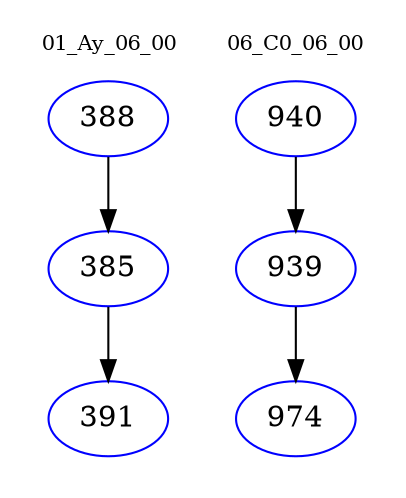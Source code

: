 digraph{
subgraph cluster_0 {
color = white
label = "01_Ay_06_00";
fontsize=10;
T0_388 [label="388", color="blue"]
T0_388 -> T0_385 [color="black"]
T0_385 [label="385", color="blue"]
T0_385 -> T0_391 [color="black"]
T0_391 [label="391", color="blue"]
}
subgraph cluster_1 {
color = white
label = "06_C0_06_00";
fontsize=10;
T1_940 [label="940", color="blue"]
T1_940 -> T1_939 [color="black"]
T1_939 [label="939", color="blue"]
T1_939 -> T1_974 [color="black"]
T1_974 [label="974", color="blue"]
}
}
